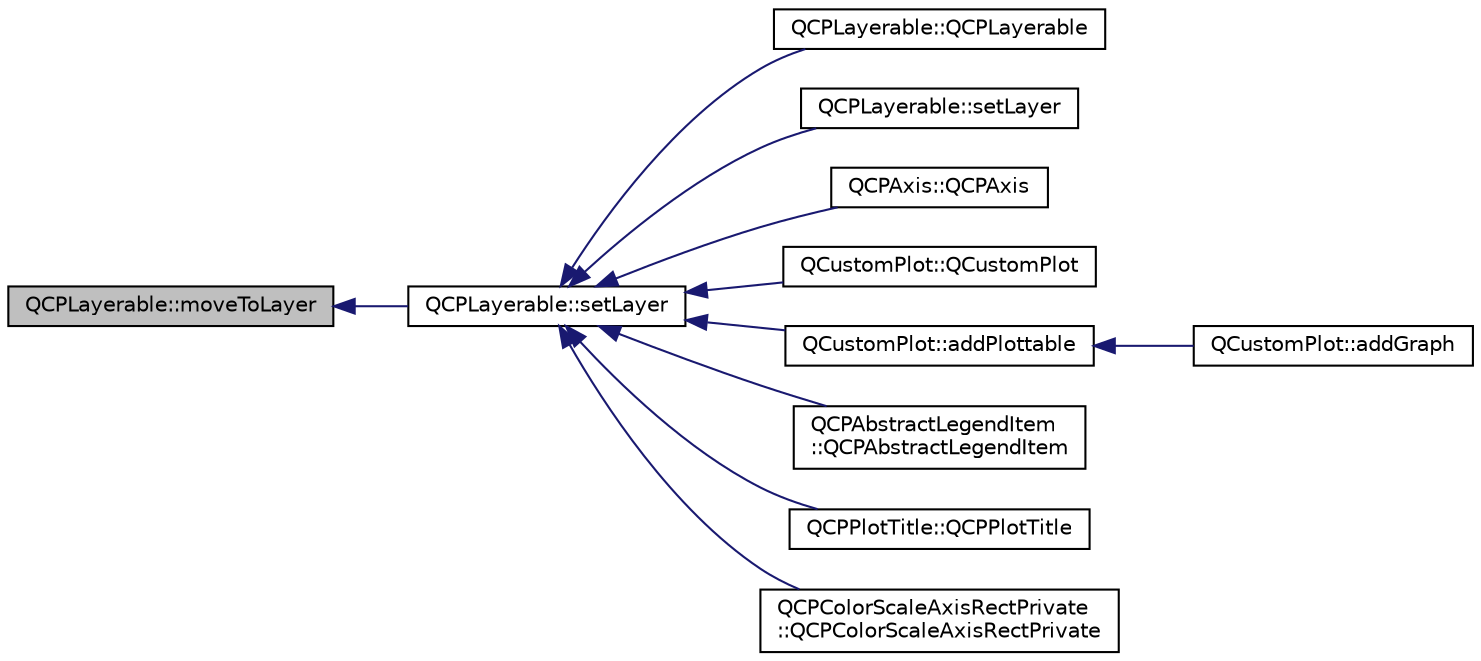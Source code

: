digraph "QCPLayerable::moveToLayer"
{
  edge [fontname="Helvetica",fontsize="10",labelfontname="Helvetica",labelfontsize="10"];
  node [fontname="Helvetica",fontsize="10",shape=record];
  rankdir="LR";
  Node147 [label="QCPLayerable::moveToLayer",height=0.2,width=0.4,color="black", fillcolor="grey75", style="filled", fontcolor="black"];
  Node147 -> Node148 [dir="back",color="midnightblue",fontsize="10",style="solid",fontname="Helvetica"];
  Node148 [label="QCPLayerable::setLayer",height=0.2,width=0.4,color="black", fillcolor="white", style="filled",URL="$d6/d4d/class_q_c_p_layerable.html#ab0d0da6d2de45a118886d2c8e16d5a54"];
  Node148 -> Node149 [dir="back",color="midnightblue",fontsize="10",style="solid",fontname="Helvetica"];
  Node149 [label="QCPLayerable::QCPLayerable",height=0.2,width=0.4,color="black", fillcolor="white", style="filled",URL="$d6/d4d/class_q_c_p_layerable.html#a76592e80a4657e03da4bfd91aab91ef3"];
  Node148 -> Node150 [dir="back",color="midnightblue",fontsize="10",style="solid",fontname="Helvetica"];
  Node150 [label="QCPLayerable::setLayer",height=0.2,width=0.4,color="black", fillcolor="white", style="filled",URL="$d6/d4d/class_q_c_p_layerable.html#ab25a0e7b897993b44447caee0f142083"];
  Node148 -> Node151 [dir="back",color="midnightblue",fontsize="10",style="solid",fontname="Helvetica"];
  Node151 [label="QCPAxis::QCPAxis",height=0.2,width=0.4,color="black", fillcolor="white", style="filled",URL="$d2/deb/class_q_c_p_axis.html#ac62c042968bae0e6d474fcfc57c9b71f"];
  Node148 -> Node152 [dir="back",color="midnightblue",fontsize="10",style="solid",fontname="Helvetica"];
  Node152 [label="QCustomPlot::QCustomPlot",height=0.2,width=0.4,color="black", fillcolor="white", style="filled",URL="$dd/d9b/class_q_custom_plot.html#a45b99626558651a6428b83972b0b34b8"];
  Node148 -> Node153 [dir="back",color="midnightblue",fontsize="10",style="solid",fontname="Helvetica"];
  Node153 [label="QCustomPlot::addPlottable",height=0.2,width=0.4,color="black", fillcolor="white", style="filled",URL="$dd/d9b/class_q_custom_plot.html#ab7ad9174f701f9c6f64e378df77927a6"];
  Node153 -> Node154 [dir="back",color="midnightblue",fontsize="10",style="solid",fontname="Helvetica"];
  Node154 [label="QCustomPlot::addGraph",height=0.2,width=0.4,color="black", fillcolor="white", style="filled",URL="$dd/d9b/class_q_custom_plot.html#a6fb2873d35a8a8089842d81a70a54167"];
  Node148 -> Node155 [dir="back",color="midnightblue",fontsize="10",style="solid",fontname="Helvetica"];
  Node155 [label="QCPAbstractLegendItem\l::QCPAbstractLegendItem",height=0.2,width=0.4,color="black", fillcolor="white", style="filled",URL="$d9/d2f/class_q_c_p_abstract_legend_item.html#afaff87610e8da0fa238ecf552872d774"];
  Node148 -> Node156 [dir="back",color="midnightblue",fontsize="10",style="solid",fontname="Helvetica"];
  Node156 [label="QCPPlotTitle::QCPPlotTitle",height=0.2,width=0.4,color="black", fillcolor="white", style="filled",URL="$da/de4/class_q_c_p_plot_title.html#aaae17bee2de6d6a1e695f76fb1abed03"];
  Node148 -> Node157 [dir="back",color="midnightblue",fontsize="10",style="solid",fontname="Helvetica"];
  Node157 [label="QCPColorScaleAxisRectPrivate\l::QCPColorScaleAxisRectPrivate",height=0.2,width=0.4,color="black", fillcolor="white", style="filled",URL="$df/ddc/class_q_c_p_color_scale_axis_rect_private.html#ad3b242f75dd2b33581364a4e668a80db"];
}
